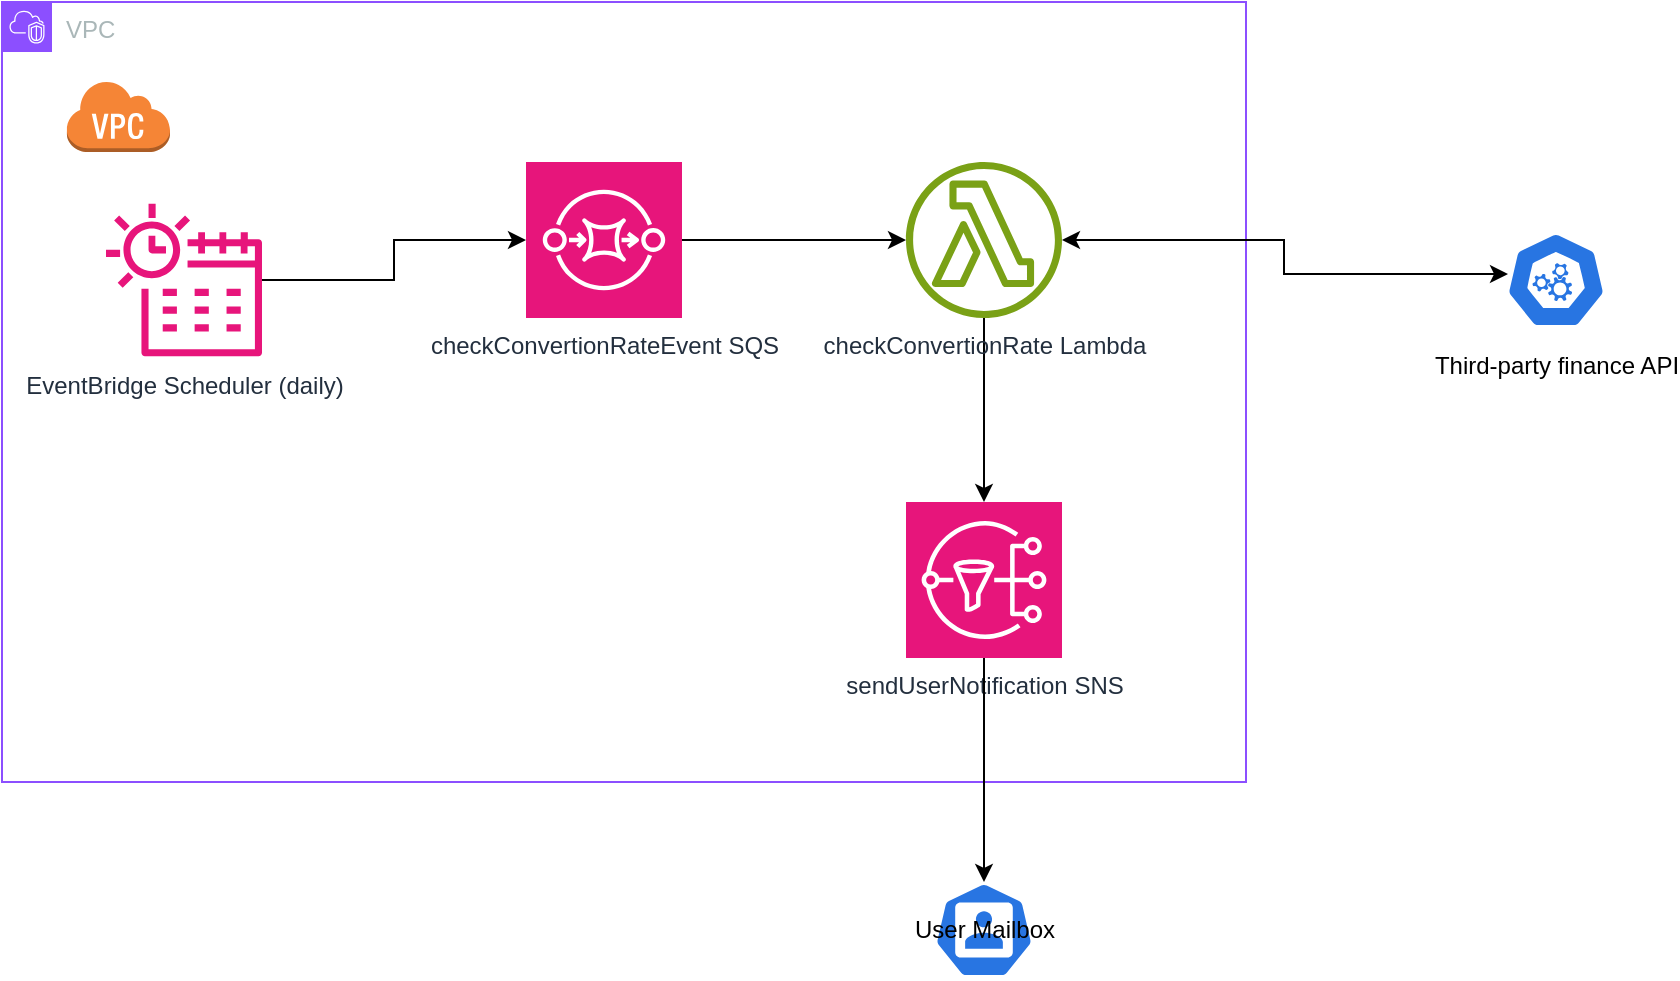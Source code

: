 <mxfile version="24.3.1" type="device">
  <diagram name="Page-1" id="bgTe0qrCUNYbWHAVTRMz">
    <mxGraphModel dx="1026" dy="691" grid="1" gridSize="10" guides="1" tooltips="1" connect="1" arrows="1" fold="1" page="1" pageScale="1" pageWidth="827" pageHeight="1169" math="0" shadow="0">
      <root>
        <mxCell id="0" />
        <mxCell id="1" parent="0" />
        <mxCell id="6_3eGJA4ZPej89J4HKCx-1" value="EventBridge Scheduler (daily)" style="sketch=0;outlineConnect=0;fontColor=#232F3E;gradientColor=none;fillColor=#E7157B;strokeColor=none;dashed=0;verticalLabelPosition=bottom;verticalAlign=top;align=center;html=1;fontSize=12;fontStyle=0;aspect=fixed;pointerEvents=1;shape=mxgraph.aws4.eventbridge_scheduler;" vertex="1" parent="1">
          <mxGeometry x="200" y="180" width="78" height="78" as="geometry" />
        </mxCell>
        <mxCell id="6_3eGJA4ZPej89J4HKCx-6" value="User Mailbox" style="aspect=fixed;sketch=0;html=1;dashed=0;whitespace=wrap;fillColor=#2875E2;strokeColor=#ffffff;points=[[0.005,0.63,0],[0.1,0.2,0],[0.9,0.2,0],[0.5,0,0],[0.995,0.63,0],[0.72,0.99,0],[0.5,1,0],[0.28,0.99,0]];shape=mxgraph.kubernetes.icon2;prIcon=user" vertex="1" parent="1">
          <mxGeometry x="614" y="520" width="50" height="48" as="geometry" />
        </mxCell>
        <mxCell id="6_3eGJA4ZPej89J4HKCx-8" value="" style="dashed=0;html=1;shape=mxgraph.aws3.virtual_private_cloud;fillColor=#F58536;gradientColor=none;dashed=0;" vertex="1" parent="1">
          <mxGeometry x="180" y="119" width="52" height="36" as="geometry" />
        </mxCell>
        <mxCell id="6_3eGJA4ZPej89J4HKCx-9" value="VPC" style="points=[[0,0],[0.25,0],[0.5,0],[0.75,0],[1,0],[1,0.25],[1,0.5],[1,0.75],[1,1],[0.75,1],[0.5,1],[0.25,1],[0,1],[0,0.75],[0,0.5],[0,0.25]];outlineConnect=0;gradientColor=none;html=1;whiteSpace=wrap;fontSize=12;fontStyle=0;container=1;pointerEvents=0;collapsible=0;recursiveResize=0;shape=mxgraph.aws4.group;grIcon=mxgraph.aws4.group_vpc2;strokeColor=#8C4FFF;fillColor=none;verticalAlign=top;align=left;spacingLeft=30;fontColor=#AAB7B8;dashed=0;" vertex="1" parent="1">
          <mxGeometry x="148" y="80" width="622" height="390" as="geometry" />
        </mxCell>
        <mxCell id="6_3eGJA4ZPej89J4HKCx-11" style="edgeStyle=orthogonalEdgeStyle;rounded=0;orthogonalLoop=1;jettySize=auto;html=1;" edge="1" parent="6_3eGJA4ZPej89J4HKCx-9" source="6_3eGJA4ZPej89J4HKCx-3" target="6_3eGJA4ZPej89J4HKCx-4">
          <mxGeometry relative="1" as="geometry" />
        </mxCell>
        <mxCell id="6_3eGJA4ZPej89J4HKCx-3" value="checkConvertionRateEvent SQS" style="sketch=0;points=[[0,0,0],[0.25,0,0],[0.5,0,0],[0.75,0,0],[1,0,0],[0,1,0],[0.25,1,0],[0.5,1,0],[0.75,1,0],[1,1,0],[0,0.25,0],[0,0.5,0],[0,0.75,0],[1,0.25,0],[1,0.5,0],[1,0.75,0]];outlineConnect=0;fontColor=#232F3E;fillColor=#E7157B;strokeColor=#ffffff;dashed=0;verticalLabelPosition=bottom;verticalAlign=top;align=center;html=1;fontSize=12;fontStyle=0;aspect=fixed;shape=mxgraph.aws4.resourceIcon;resIcon=mxgraph.aws4.sqs;" vertex="1" parent="6_3eGJA4ZPej89J4HKCx-9">
          <mxGeometry x="262" y="80" width="78" height="78" as="geometry" />
        </mxCell>
        <mxCell id="6_3eGJA4ZPej89J4HKCx-18" style="edgeStyle=orthogonalEdgeStyle;rounded=0;orthogonalLoop=1;jettySize=auto;html=1;" edge="1" parent="6_3eGJA4ZPej89J4HKCx-9" source="6_3eGJA4ZPej89J4HKCx-4" target="6_3eGJA4ZPej89J4HKCx-5">
          <mxGeometry relative="1" as="geometry" />
        </mxCell>
        <mxCell id="6_3eGJA4ZPej89J4HKCx-4" value="checkConvertionRate Lambda" style="sketch=0;outlineConnect=0;fontColor=#232F3E;gradientColor=none;fillColor=#7AA116;strokeColor=none;dashed=0;verticalLabelPosition=bottom;verticalAlign=top;align=center;html=1;fontSize=12;fontStyle=0;aspect=fixed;pointerEvents=1;shape=mxgraph.aws4.lambda_function;" vertex="1" parent="6_3eGJA4ZPej89J4HKCx-9">
          <mxGeometry x="452" y="80" width="78" height="78" as="geometry" />
        </mxCell>
        <mxCell id="6_3eGJA4ZPej89J4HKCx-5" value="sendUserNotification SNS" style="sketch=0;points=[[0,0,0],[0.25,0,0],[0.5,0,0],[0.75,0,0],[1,0,0],[0,1,0],[0.25,1,0],[0.5,1,0],[0.75,1,0],[1,1,0],[0,0.25,0],[0,0.5,0],[0,0.75,0],[1,0.25,0],[1,0.5,0],[1,0.75,0]];outlineConnect=0;fontColor=#232F3E;fillColor=#E7157B;strokeColor=#ffffff;dashed=0;verticalLabelPosition=bottom;verticalAlign=top;align=center;html=1;fontSize=12;fontStyle=0;aspect=fixed;shape=mxgraph.aws4.resourceIcon;resIcon=mxgraph.aws4.sns;" vertex="1" parent="6_3eGJA4ZPej89J4HKCx-9">
          <mxGeometry x="452" y="250" width="78" height="78" as="geometry" />
        </mxCell>
        <mxCell id="6_3eGJA4ZPej89J4HKCx-10" style="edgeStyle=orthogonalEdgeStyle;rounded=0;orthogonalLoop=1;jettySize=auto;html=1;entryX=0;entryY=0.5;entryDx=0;entryDy=0;entryPerimeter=0;" edge="1" parent="1" source="6_3eGJA4ZPej89J4HKCx-1" target="6_3eGJA4ZPej89J4HKCx-3">
          <mxGeometry relative="1" as="geometry" />
        </mxCell>
        <mxCell id="6_3eGJA4ZPej89J4HKCx-12" value="&lt;div&gt;&lt;br&gt;&lt;/div&gt;&lt;div&gt;&lt;br&gt;&lt;/div&gt;&lt;div&gt;&lt;br&gt;&lt;/div&gt;&lt;div&gt;&lt;br&gt;&lt;/div&gt;&lt;div&gt;&lt;br&gt;&lt;/div&gt;&lt;div&gt;&lt;br&gt;&lt;/div&gt;&lt;div&gt;Third-party finance API&lt;/div&gt;" style="aspect=fixed;sketch=0;html=1;dashed=0;whitespace=wrap;fillColor=#2875E2;strokeColor=#ffffff;points=[[0.005,0.63,0],[0.1,0.2,0],[0.9,0.2,0],[0.5,0,0],[0.995,0.63,0],[0.72,0.99,0],[0.5,1,0],[0.28,0.99,0]];shape=mxgraph.kubernetes.icon2;prIcon=api" vertex="1" parent="1">
          <mxGeometry x="900" y="195" width="50" height="48" as="geometry" />
        </mxCell>
        <mxCell id="6_3eGJA4ZPej89J4HKCx-13" style="edgeStyle=orthogonalEdgeStyle;rounded=0;orthogonalLoop=1;jettySize=auto;html=1;entryX=0.02;entryY=0.438;entryDx=0;entryDy=0;entryPerimeter=0;startArrow=classic;startFill=1;" edge="1" parent="1" source="6_3eGJA4ZPej89J4HKCx-4" target="6_3eGJA4ZPej89J4HKCx-12">
          <mxGeometry relative="1" as="geometry" />
        </mxCell>
        <mxCell id="6_3eGJA4ZPej89J4HKCx-19" style="edgeStyle=orthogonalEdgeStyle;rounded=0;orthogonalLoop=1;jettySize=auto;html=1;entryX=0.5;entryY=0;entryDx=0;entryDy=0;entryPerimeter=0;" edge="1" parent="1" source="6_3eGJA4ZPej89J4HKCx-5" target="6_3eGJA4ZPej89J4HKCx-6">
          <mxGeometry relative="1" as="geometry" />
        </mxCell>
      </root>
    </mxGraphModel>
  </diagram>
</mxfile>
